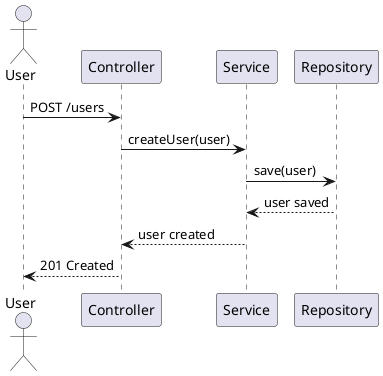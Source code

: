 @startuml

actor User as u
participant "Controller" as c
participant "Service" as s
participant "Repository" as r

u -> c : POST /users
c -> s : createUser(user)
s -> r : save(user)
r --> s : user saved
s --> c : user created
c --> u : 201 Created

@enduml
